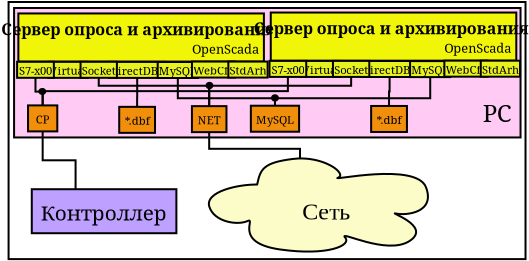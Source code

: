 <?xml version="1.0" encoding="UTF-8"?>
<dia:diagram xmlns:dia="http://www.lysator.liu.se/~alla/dia/">
  <dia:layer name="Тло" visible="true">
    <dia:group>
      <dia:object type="Standard - Box" version="0" id="O0">
        <dia:attribute name="obj_pos">
          <dia:point val="0.181,0.21"/>
        </dia:attribute>
        <dia:attribute name="obj_bb">
          <dia:rectangle val="0.131,0.16;26.079,13.116"/>
        </dia:attribute>
        <dia:attribute name="elem_corner">
          <dia:point val="0.181,0.21"/>
        </dia:attribute>
        <dia:attribute name="elem_width">
          <dia:real val="25.847"/>
        </dia:attribute>
        <dia:attribute name="elem_height">
          <dia:real val="12.856"/>
        </dia:attribute>
        <dia:attribute name="show_background">
          <dia:boolean val="true"/>
        </dia:attribute>
      </dia:object>
      <dia:object type="Flowchart - Box" version="0" id="O1">
        <dia:attribute name="obj_pos">
          <dia:point val="2.106,9.571"/>
        </dia:attribute>
        <dia:attribute name="obj_bb">
          <dia:rectangle val="2.056,9.521;7.856,11.821"/>
        </dia:attribute>
        <dia:attribute name="elem_corner">
          <dia:point val="2.106,9.571"/>
        </dia:attribute>
        <dia:attribute name="elem_width">
          <dia:real val="5.7"/>
        </dia:attribute>
        <dia:attribute name="elem_height">
          <dia:real val="2.2"/>
        </dia:attribute>
        <dia:attribute name="inner_color">
          <dia:color val="#bda0ff"/>
        </dia:attribute>
        <dia:attribute name="show_background">
          <dia:boolean val="true"/>
        </dia:attribute>
        <dia:attribute name="padding">
          <dia:real val="0.4"/>
        </dia:attribute>
        <dia:attribute name="text">
          <dia:composite type="text">
            <dia:attribute name="string">
              <dia:string>#Контроллер#</dia:string>
            </dia:attribute>
            <dia:attribute name="font">
              <dia:font family="serif" style="0" name="Times-Roman"/>
            </dia:attribute>
            <dia:attribute name="height">
              <dia:real val="1.3"/>
            </dia:attribute>
            <dia:attribute name="pos">
              <dia:point val="4.956,10.921"/>
            </dia:attribute>
            <dia:attribute name="color">
              <dia:color val="#000000"/>
            </dia:attribute>
            <dia:attribute name="alignment">
              <dia:enum val="1"/>
            </dia:attribute>
          </dia:composite>
        </dia:attribute>
      </dia:object>
      <dia:object type="Standard - Box" version="0" id="O2">
        <dia:attribute name="obj_pos">
          <dia:point val="0.456,0.51"/>
        </dia:attribute>
        <dia:attribute name="obj_bb">
          <dia:rectangle val="0.406,0.46;25.83,7.033"/>
        </dia:attribute>
        <dia:attribute name="elem_corner">
          <dia:point val="0.456,0.51"/>
        </dia:attribute>
        <dia:attribute name="elem_width">
          <dia:real val="25.323"/>
        </dia:attribute>
        <dia:attribute name="elem_height">
          <dia:real val="6.473"/>
        </dia:attribute>
        <dia:attribute name="inner_color">
          <dia:color val="#ffcbf5"/>
        </dia:attribute>
        <dia:attribute name="show_background">
          <dia:boolean val="true"/>
        </dia:attribute>
      </dia:object>
      <dia:object type="Standard - Text" version="0" id="O3">
        <dia:attribute name="obj_pos">
          <dia:point val="24.615,6.207"/>
        </dia:attribute>
        <dia:attribute name="obj_bb">
          <dia:rectangle val="23.906,5.124;25.29,7.025"/>
        </dia:attribute>
        <dia:attribute name="text">
          <dia:composite type="text">
            <dia:attribute name="string">
              <dia:string>#PC#</dia:string>
            </dia:attribute>
            <dia:attribute name="font">
              <dia:font family="serif" style="0" name="Times-Roman"/>
            </dia:attribute>
            <dia:attribute name="height">
              <dia:real val="1.5"/>
            </dia:attribute>
            <dia:attribute name="pos">
              <dia:point val="24.615,6.207"/>
            </dia:attribute>
            <dia:attribute name="color">
              <dia:color val="#000000"/>
            </dia:attribute>
            <dia:attribute name="alignment">
              <dia:enum val="1"/>
            </dia:attribute>
          </dia:composite>
        </dia:attribute>
      </dia:object>
      <dia:object type="Standard - ZigZagLine" version="0" id="O4">
        <dia:attribute name="obj_pos">
          <dia:point val="4.689,4.0"/>
        </dia:attribute>
        <dia:attribute name="obj_bb">
          <dia:rectangle val="4.639,3.95;10.261,5.467"/>
        </dia:attribute>
        <dia:attribute name="orth_points">
          <dia:point val="4.689,4.0"/>
          <dia:point val="4.689,4.397"/>
          <dia:point val="10.211,4.397"/>
          <dia:point val="10.211,5.417"/>
        </dia:attribute>
        <dia:attribute name="orth_orient">
          <dia:enum val="1"/>
          <dia:enum val="0"/>
          <dia:enum val="1"/>
        </dia:attribute>
        <dia:attribute name="autorouting">
          <dia:boolean val="false"/>
        </dia:attribute>
        <dia:connections>
          <dia:connection handle="1" to="O38" connection="2"/>
        </dia:connections>
      </dia:object>
      <dia:object type="Standard - ZigZagLine" version="0" id="O5">
        <dia:attribute name="obj_pos">
          <dia:point val="8.643,4.01"/>
        </dia:attribute>
        <dia:attribute name="obj_bb">
          <dia:rectangle val="8.593,3.96;13.551,5.446"/>
        </dia:attribute>
        <dia:attribute name="orth_points">
          <dia:point val="8.643,4.01"/>
          <dia:point val="8.643,5.022"/>
          <dia:point val="13.501,5.022"/>
          <dia:point val="13.501,5.396"/>
        </dia:attribute>
        <dia:attribute name="orth_orient">
          <dia:enum val="1"/>
          <dia:enum val="0"/>
          <dia:enum val="1"/>
        </dia:attribute>
        <dia:attribute name="autorouting">
          <dia:boolean val="false"/>
        </dia:attribute>
        <dia:connections>
          <dia:connection handle="1" to="O37" connection="2"/>
        </dia:connections>
      </dia:object>
      <dia:object type="Standard - ZigZagLine" version="0" id="O6">
        <dia:attribute name="obj_pos">
          <dia:point val="6.612,4.005"/>
        </dia:attribute>
        <dia:attribute name="obj_bb">
          <dia:rectangle val="6.558,3.955;6.662,5.502"/>
        </dia:attribute>
        <dia:attribute name="orth_points">
          <dia:point val="6.612,4.005"/>
          <dia:point val="6.612,4.983"/>
          <dia:point val="6.608,4.983"/>
          <dia:point val="6.608,5.452"/>
        </dia:attribute>
        <dia:attribute name="orth_orient">
          <dia:enum val="1"/>
          <dia:enum val="0"/>
          <dia:enum val="1"/>
        </dia:attribute>
        <dia:attribute name="autorouting">
          <dia:boolean val="false"/>
        </dia:attribute>
        <dia:connections>
          <dia:connection handle="1" to="O40" connection="2"/>
        </dia:connections>
      </dia:object>
      <dia:object type="Standard - ZigZagLine" version="0" id="O7">
        <dia:attribute name="obj_pos">
          <dia:point val="1.526,4.0"/>
        </dia:attribute>
        <dia:attribute name="obj_bb">
          <dia:rectangle val="1.476,3.95;1.935,5.43"/>
        </dia:attribute>
        <dia:attribute name="orth_points">
          <dia:point val="1.526,4.0"/>
          <dia:point val="1.526,4.69"/>
          <dia:point val="1.885,4.69"/>
          <dia:point val="1.885,5.38"/>
        </dia:attribute>
        <dia:attribute name="orth_orient">
          <dia:enum val="1"/>
          <dia:enum val="0"/>
          <dia:enum val="1"/>
        </dia:attribute>
        <dia:connections>
          <dia:connection handle="1" to="O39" connection="2"/>
        </dia:connections>
      </dia:object>
      <dia:object type="Standard - ZigZagLine" version="0" id="O8">
        <dia:attribute name="obj_pos">
          <dia:point val="1.885,6.68"/>
        </dia:attribute>
        <dia:attribute name="obj_bb">
          <dia:rectangle val="1.835,6.63;3.581,9.621"/>
        </dia:attribute>
        <dia:attribute name="orth_points">
          <dia:point val="1.885,6.68"/>
          <dia:point val="1.885,8.125"/>
          <dia:point val="3.531,8.125"/>
          <dia:point val="3.531,9.571"/>
        </dia:attribute>
        <dia:attribute name="orth_orient">
          <dia:enum val="1"/>
          <dia:enum val="0"/>
          <dia:enum val="1"/>
        </dia:attribute>
        <dia:connections>
          <dia:connection handle="0" to="O39" connection="13"/>
          <dia:connection handle="1" to="O1" connection="1"/>
        </dia:connections>
      </dia:object>
      <dia:object type="Standard - ZigZagLine" version="0" id="O9">
        <dia:attribute name="obj_pos">
          <dia:point val="10.211,6.717"/>
        </dia:attribute>
        <dia:attribute name="obj_bb">
          <dia:rectangle val="10.162,6.667;14.803,8.233"/>
        </dia:attribute>
        <dia:attribute name="orth_points">
          <dia:point val="10.211,6.717"/>
          <dia:point val="10.211,7.55"/>
          <dia:point val="14.753,7.55"/>
          <dia:point val="14.753,8.183"/>
        </dia:attribute>
        <dia:attribute name="orth_orient">
          <dia:enum val="1"/>
          <dia:enum val="0"/>
          <dia:enum val="1"/>
        </dia:attribute>
        <dia:connections>
          <dia:connection handle="0" to="O38" connection="13"/>
          <dia:connection handle="1" to="O42" connection="3"/>
        </dia:connections>
      </dia:object>
      <dia:object type="Standard - ZigZagLine" version="0" id="O10">
        <dia:attribute name="obj_pos">
          <dia:point val="19.232,3.96"/>
        </dia:attribute>
        <dia:attribute name="obj_bb">
          <dia:rectangle val="19.154,3.91;19.282,5.458"/>
        </dia:attribute>
        <dia:attribute name="orth_points">
          <dia:point val="19.232,3.96"/>
          <dia:point val="19.232,4.684"/>
          <dia:point val="19.204,4.684"/>
          <dia:point val="19.204,5.408"/>
        </dia:attribute>
        <dia:attribute name="orth_orient">
          <dia:enum val="1"/>
          <dia:enum val="0"/>
          <dia:enum val="1"/>
        </dia:attribute>
        <dia:connections>
          <dia:connection handle="1" to="O41" connection="2"/>
        </dia:connections>
      </dia:object>
      <dia:object type="Standard - ZigZagLine" version="0" id="O11">
        <dia:attribute name="obj_pos">
          <dia:point val="14.146,3.955"/>
        </dia:attribute>
        <dia:attribute name="obj_bb">
          <dia:rectangle val="1.835,3.905;14.196,5.43"/>
        </dia:attribute>
        <dia:attribute name="orth_points">
          <dia:point val="14.146,3.955"/>
          <dia:point val="14.146,4.667"/>
          <dia:point val="1.885,4.667"/>
          <dia:point val="1.885,5.38"/>
        </dia:attribute>
        <dia:attribute name="orth_orient">
          <dia:enum val="1"/>
          <dia:enum val="0"/>
          <dia:enum val="1"/>
        </dia:attribute>
        <dia:connections>
          <dia:connection handle="1" to="O39" connection="2"/>
        </dia:connections>
      </dia:object>
      <dia:object type="Standard - Ellipse" version="0" id="O12">
        <dia:attribute name="obj_pos">
          <dia:point val="1.719,4.558"/>
        </dia:attribute>
        <dia:attribute name="obj_bb">
          <dia:rectangle val="1.669,4.508;2.065,4.858"/>
        </dia:attribute>
        <dia:attribute name="elem_corner">
          <dia:point val="1.719,4.558"/>
        </dia:attribute>
        <dia:attribute name="elem_width">
          <dia:real val="0.296"/>
        </dia:attribute>
        <dia:attribute name="elem_height">
          <dia:real val="0.25"/>
        </dia:attribute>
        <dia:attribute name="inner_color">
          <dia:color val="#010101"/>
        </dia:attribute>
      </dia:object>
      <dia:object type="Standard - ZigZagLine" version="0" id="O13">
        <dia:attribute name="obj_pos">
          <dia:point val="21.263,3.965"/>
        </dia:attribute>
        <dia:attribute name="obj_bb">
          <dia:rectangle val="13.451,3.915;21.313,5.446"/>
        </dia:attribute>
        <dia:attribute name="orth_points">
          <dia:point val="21.263,3.965"/>
          <dia:point val="21.263,5.022"/>
          <dia:point val="13.501,5.022"/>
          <dia:point val="13.501,5.396"/>
        </dia:attribute>
        <dia:attribute name="orth_orient">
          <dia:enum val="1"/>
          <dia:enum val="0"/>
          <dia:enum val="1"/>
        </dia:attribute>
        <dia:attribute name="autorouting">
          <dia:boolean val="false"/>
        </dia:attribute>
        <dia:connections>
          <dia:connection handle="1" to="O37" connection="2"/>
        </dia:connections>
      </dia:object>
      <dia:object type="Standard - Ellipse" version="0" id="O14">
        <dia:attribute name="obj_pos">
          <dia:point val="13.352,4.872"/>
        </dia:attribute>
        <dia:attribute name="obj_bb">
          <dia:rectangle val="13.302,4.822;13.698,5.19"/>
        </dia:attribute>
        <dia:attribute name="elem_corner">
          <dia:point val="13.352,4.872"/>
        </dia:attribute>
        <dia:attribute name="elem_width">
          <dia:real val="0.296"/>
        </dia:attribute>
        <dia:attribute name="elem_height">
          <dia:real val="0.268"/>
        </dia:attribute>
        <dia:attribute name="inner_color">
          <dia:color val="#010101"/>
        </dia:attribute>
      </dia:object>
      <dia:object type="Standard - ZigZagLine" version="0" id="O15">
        <dia:attribute name="obj_pos">
          <dia:point val="17.309,3.955"/>
        </dia:attribute>
        <dia:attribute name="obj_bb">
          <dia:rectangle val="10.162,3.905;17.359,5.467"/>
        </dia:attribute>
        <dia:attribute name="orth_points">
          <dia:point val="17.309,3.955"/>
          <dia:point val="17.309,4.397"/>
          <dia:point val="10.211,4.397"/>
          <dia:point val="10.211,5.417"/>
        </dia:attribute>
        <dia:attribute name="orth_orient">
          <dia:enum val="1"/>
          <dia:enum val="0"/>
          <dia:enum val="1"/>
        </dia:attribute>
        <dia:attribute name="autorouting">
          <dia:boolean val="false"/>
        </dia:attribute>
        <dia:connections>
          <dia:connection handle="1" to="O38" connection="2"/>
        </dia:connections>
      </dia:object>
      <dia:object type="Standard - Ellipse" version="0" id="O16">
        <dia:attribute name="obj_pos">
          <dia:point val="10.077,4.251"/>
        </dia:attribute>
        <dia:attribute name="obj_bb">
          <dia:rectangle val="10.027,4.201;10.422,4.569"/>
        </dia:attribute>
        <dia:attribute name="elem_corner">
          <dia:point val="10.077,4.251"/>
        </dia:attribute>
        <dia:attribute name="elem_width">
          <dia:real val="0.296"/>
        </dia:attribute>
        <dia:attribute name="elem_height">
          <dia:real val="0.268"/>
        </dia:attribute>
        <dia:attribute name="inner_color">
          <dia:color val="#010101"/>
        </dia:attribute>
      </dia:object>
      <dia:group>
        <dia:object type="Standard - Box" version="0" id="O17">
          <dia:attribute name="obj_pos">
            <dia:point val="0.67,0.782"/>
          </dia:attribute>
          <dia:attribute name="obj_bb">
            <dia:rectangle val="0.62,0.732;12.997,3.239"/>
          </dia:attribute>
          <dia:attribute name="elem_corner">
            <dia:point val="0.67,0.782"/>
          </dia:attribute>
          <dia:attribute name="elem_width">
            <dia:real val="12.277"/>
          </dia:attribute>
          <dia:attribute name="elem_height">
            <dia:real val="2.407"/>
          </dia:attribute>
          <dia:attribute name="inner_color">
            <dia:color val="#f1f507"/>
          </dia:attribute>
          <dia:attribute name="show_background">
            <dia:boolean val="true"/>
          </dia:attribute>
        </dia:object>
        <dia:object type="Standard - Text" version="0" id="O18">
          <dia:attribute name="obj_pos">
            <dia:point val="11.021,2.794"/>
          </dia:attribute>
          <dia:attribute name="obj_bb">
            <dia:rectangle val="9.671,2.194;12.371,3.194"/>
          </dia:attribute>
          <dia:attribute name="text">
            <dia:composite type="text">
              <dia:attribute name="string">
                <dia:string>#OpenScada#</dia:string>
              </dia:attribute>
              <dia:attribute name="font">
                <dia:font family="serif" style="0" name="Times-Roman"/>
              </dia:attribute>
              <dia:attribute name="height">
                <dia:real val="0.8"/>
              </dia:attribute>
              <dia:attribute name="pos">
                <dia:point val="11.021,2.794"/>
              </dia:attribute>
              <dia:attribute name="color">
                <dia:color val="#000000"/>
              </dia:attribute>
              <dia:attribute name="alignment">
                <dia:enum val="1"/>
              </dia:attribute>
            </dia:composite>
          </dia:attribute>
        </dia:object>
        <dia:object type="Flowchart - Box" version="0" id="O19">
          <dia:attribute name="obj_pos">
            <dia:point val="2.386,3.202"/>
          </dia:attribute>
          <dia:attribute name="obj_bb">
            <dia:rectangle val="2.336,3.152;3.968,4.052"/>
          </dia:attribute>
          <dia:attribute name="elem_corner">
            <dia:point val="2.386,3.202"/>
          </dia:attribute>
          <dia:attribute name="elem_width">
            <dia:real val="1.532"/>
          </dia:attribute>
          <dia:attribute name="elem_height">
            <dia:real val="0.8"/>
          </dia:attribute>
          <dia:attribute name="inner_color">
            <dia:color val="#e7f11f"/>
          </dia:attribute>
          <dia:attribute name="show_background">
            <dia:boolean val="true"/>
          </dia:attribute>
          <dia:attribute name="padding">
            <dia:real val="0"/>
          </dia:attribute>
          <dia:attribute name="text">
            <dia:composite type="text">
              <dia:attribute name="string">
                <dia:string>#Virtual#</dia:string>
              </dia:attribute>
              <dia:attribute name="font">
                <dia:font family="serif" style="0" name="Times-Roman"/>
              </dia:attribute>
              <dia:attribute name="height">
                <dia:real val="0.7"/>
              </dia:attribute>
              <dia:attribute name="pos">
                <dia:point val="3.152,3.752"/>
              </dia:attribute>
              <dia:attribute name="color">
                <dia:color val="#000000"/>
              </dia:attribute>
              <dia:attribute name="alignment">
                <dia:enum val="1"/>
              </dia:attribute>
            </dia:composite>
          </dia:attribute>
        </dia:object>
        <dia:object type="Flowchart - Box" version="0" id="O20">
          <dia:attribute name="obj_pos">
            <dia:point val="5.462,3.205"/>
          </dia:attribute>
          <dia:attribute name="obj_bb">
            <dia:rectangle val="5.412,3.155;7.812,4.055"/>
          </dia:attribute>
          <dia:attribute name="elem_corner">
            <dia:point val="5.462,3.205"/>
          </dia:attribute>
          <dia:attribute name="elem_width">
            <dia:real val="2.3"/>
          </dia:attribute>
          <dia:attribute name="elem_height">
            <dia:real val="0.8"/>
          </dia:attribute>
          <dia:attribute name="inner_color">
            <dia:color val="#e7f11f"/>
          </dia:attribute>
          <dia:attribute name="show_background">
            <dia:boolean val="true"/>
          </dia:attribute>
          <dia:attribute name="padding">
            <dia:real val="0"/>
          </dia:attribute>
          <dia:attribute name="text">
            <dia:composite type="text">
              <dia:attribute name="string">
                <dia:string>#DirectDBF#</dia:string>
              </dia:attribute>
              <dia:attribute name="font">
                <dia:font family="serif" style="0" name="Times-Roman"/>
              </dia:attribute>
              <dia:attribute name="height">
                <dia:real val="0.7"/>
              </dia:attribute>
              <dia:attribute name="pos">
                <dia:point val="6.612,3.755"/>
              </dia:attribute>
              <dia:attribute name="color">
                <dia:color val="#000000"/>
              </dia:attribute>
              <dia:attribute name="alignment">
                <dia:enum val="1"/>
              </dia:attribute>
            </dia:composite>
          </dia:attribute>
        </dia:object>
        <dia:object type="Flowchart - Box" version="0" id="O21">
          <dia:attribute name="obj_pos">
            <dia:point val="7.768,3.21"/>
          </dia:attribute>
          <dia:attribute name="obj_bb">
            <dia:rectangle val="7.718,3.16;9.568,4.06"/>
          </dia:attribute>
          <dia:attribute name="elem_corner">
            <dia:point val="7.768,3.21"/>
          </dia:attribute>
          <dia:attribute name="elem_width">
            <dia:real val="1.75"/>
          </dia:attribute>
          <dia:attribute name="elem_height">
            <dia:real val="0.8"/>
          </dia:attribute>
          <dia:attribute name="inner_color">
            <dia:color val="#e7f11f"/>
          </dia:attribute>
          <dia:attribute name="show_background">
            <dia:boolean val="true"/>
          </dia:attribute>
          <dia:attribute name="padding">
            <dia:real val="0"/>
          </dia:attribute>
          <dia:attribute name="text">
            <dia:composite type="text">
              <dia:attribute name="string">
                <dia:string>#MySQL#</dia:string>
              </dia:attribute>
              <dia:attribute name="font">
                <dia:font family="serif" style="0" name="Times-Roman"/>
              </dia:attribute>
              <dia:attribute name="height">
                <dia:real val="0.7"/>
              </dia:attribute>
              <dia:attribute name="pos">
                <dia:point val="8.643,3.76"/>
              </dia:attribute>
              <dia:attribute name="color">
                <dia:color val="#000000"/>
              </dia:attribute>
              <dia:attribute name="alignment">
                <dia:enum val="1"/>
              </dia:attribute>
            </dia:composite>
          </dia:attribute>
        </dia:object>
        <dia:object type="Flowchart - Box" version="0" id="O22">
          <dia:attribute name="obj_pos">
            <dia:point val="0.672,3.2"/>
          </dia:attribute>
          <dia:attribute name="obj_bb">
            <dia:rectangle val="0.622,3.15;2.43,4.05"/>
          </dia:attribute>
          <dia:attribute name="elem_corner">
            <dia:point val="0.672,3.2"/>
          </dia:attribute>
          <dia:attribute name="elem_width">
            <dia:real val="1.708"/>
          </dia:attribute>
          <dia:attribute name="elem_height">
            <dia:real val="0.8"/>
          </dia:attribute>
          <dia:attribute name="inner_color">
            <dia:color val="#e7f11f"/>
          </dia:attribute>
          <dia:attribute name="show_background">
            <dia:boolean val="true"/>
          </dia:attribute>
          <dia:attribute name="padding">
            <dia:real val="0"/>
          </dia:attribute>
          <dia:attribute name="text">
            <dia:composite type="text">
              <dia:attribute name="string">
                <dia:string>#S7-x00#</dia:string>
              </dia:attribute>
              <dia:attribute name="font">
                <dia:font family="serif" style="0" name="Times-Roman"/>
              </dia:attribute>
              <dia:attribute name="height">
                <dia:real val="0.7"/>
              </dia:attribute>
              <dia:attribute name="pos">
                <dia:point val="1.526,3.75"/>
              </dia:attribute>
              <dia:attribute name="color">
                <dia:color val="#000000"/>
              </dia:attribute>
              <dia:attribute name="alignment">
                <dia:enum val="1"/>
              </dia:attribute>
            </dia:composite>
          </dia:attribute>
        </dia:object>
        <dia:object type="Flowchart - Box" version="0" id="O23">
          <dia:attribute name="obj_pos">
            <dia:point val="3.905,3.2"/>
          </dia:attribute>
          <dia:attribute name="obj_bb">
            <dia:rectangle val="3.855,3.15;5.523,4.05"/>
          </dia:attribute>
          <dia:attribute name="elem_corner">
            <dia:point val="3.905,3.2"/>
          </dia:attribute>
          <dia:attribute name="elem_width">
            <dia:real val="1.567"/>
          </dia:attribute>
          <dia:attribute name="elem_height">
            <dia:real val="0.8"/>
          </dia:attribute>
          <dia:attribute name="inner_color">
            <dia:color val="#e7f11f"/>
          </dia:attribute>
          <dia:attribute name="show_background">
            <dia:boolean val="true"/>
          </dia:attribute>
          <dia:attribute name="padding">
            <dia:real val="0"/>
          </dia:attribute>
          <dia:attribute name="text">
            <dia:composite type="text">
              <dia:attribute name="string">
                <dia:string>#Socket#</dia:string>
              </dia:attribute>
              <dia:attribute name="font">
                <dia:font family="serif" style="0" name="Times-Roman"/>
              </dia:attribute>
              <dia:attribute name="height">
                <dia:real val="0.7"/>
              </dia:attribute>
              <dia:attribute name="pos">
                <dia:point val="4.689,3.75"/>
              </dia:attribute>
              <dia:attribute name="color">
                <dia:color val="#000000"/>
              </dia:attribute>
              <dia:attribute name="alignment">
                <dia:enum val="1"/>
              </dia:attribute>
            </dia:composite>
          </dia:attribute>
        </dia:object>
        <dia:object type="Flowchart - Box" version="0" id="O24">
          <dia:attribute name="obj_pos">
            <dia:point val="9.52,3.188"/>
          </dia:attribute>
          <dia:attribute name="obj_bb">
            <dia:rectangle val="9.47,3.138;11.384,4.038"/>
          </dia:attribute>
          <dia:attribute name="elem_corner">
            <dia:point val="9.52,3.188"/>
          </dia:attribute>
          <dia:attribute name="elem_width">
            <dia:real val="1.814"/>
          </dia:attribute>
          <dia:attribute name="elem_height">
            <dia:real val="0.8"/>
          </dia:attribute>
          <dia:attribute name="inner_color">
            <dia:color val="#e7f11f"/>
          </dia:attribute>
          <dia:attribute name="show_background">
            <dia:boolean val="true"/>
          </dia:attribute>
          <dia:attribute name="padding">
            <dia:real val="0"/>
          </dia:attribute>
          <dia:attribute name="text">
            <dia:composite type="text">
              <dia:attribute name="string">
                <dia:string>#WebCfg#</dia:string>
              </dia:attribute>
              <dia:attribute name="font">
                <dia:font family="serif" style="0" name="Times-Roman"/>
              </dia:attribute>
              <dia:attribute name="height">
                <dia:real val="0.7"/>
              </dia:attribute>
              <dia:attribute name="pos">
                <dia:point val="10.427,3.738"/>
              </dia:attribute>
              <dia:attribute name="color">
                <dia:color val="#000000"/>
              </dia:attribute>
              <dia:attribute name="alignment">
                <dia:enum val="1"/>
              </dia:attribute>
            </dia:composite>
          </dia:attribute>
        </dia:object>
        <dia:object type="Flowchart - Box" version="0" id="O25">
          <dia:attribute name="obj_pos">
            <dia:point val="11.341,3.189"/>
          </dia:attribute>
          <dia:attribute name="obj_bb">
            <dia:rectangle val="11.291,3.139;13.011,4.039"/>
          </dia:attribute>
          <dia:attribute name="elem_corner">
            <dia:point val="11.341,3.189"/>
          </dia:attribute>
          <dia:attribute name="elem_width">
            <dia:real val="1.62"/>
          </dia:attribute>
          <dia:attribute name="elem_height">
            <dia:real val="0.8"/>
          </dia:attribute>
          <dia:attribute name="inner_color">
            <dia:color val="#e7f11f"/>
          </dia:attribute>
          <dia:attribute name="show_background">
            <dia:boolean val="true"/>
          </dia:attribute>
          <dia:attribute name="padding">
            <dia:real val="0"/>
          </dia:attribute>
          <dia:attribute name="text">
            <dia:composite type="text">
              <dia:attribute name="string">
                <dia:string>#StdArh#</dia:string>
              </dia:attribute>
              <dia:attribute name="font">
                <dia:font family="serif" style="0" name="Times-Roman"/>
              </dia:attribute>
              <dia:attribute name="height">
                <dia:real val="0.7"/>
              </dia:attribute>
              <dia:attribute name="pos">
                <dia:point val="12.152,3.739"/>
              </dia:attribute>
              <dia:attribute name="color">
                <dia:color val="#000000"/>
              </dia:attribute>
              <dia:attribute name="alignment">
                <dia:enum val="1"/>
              </dia:attribute>
            </dia:composite>
          </dia:attribute>
        </dia:object>
        <dia:object type="Standard - Text" version="0" id="O26">
          <dia:attribute name="obj_pos">
            <dia:point val="6.692,1.873"/>
          </dia:attribute>
          <dia:attribute name="obj_bb">
            <dia:rectangle val="1.067,1.123;12.317,2.373"/>
          </dia:attribute>
          <dia:attribute name="text">
            <dia:composite type="text">
              <dia:attribute name="string">
                <dia:string>#Сервер опроса и архивирования#</dia:string>
              </dia:attribute>
              <dia:attribute name="font">
                <dia:font family="serif" style="80" name="Times-Roman"/>
              </dia:attribute>
              <dia:attribute name="height">
                <dia:real val="1"/>
              </dia:attribute>
              <dia:attribute name="pos">
                <dia:point val="6.692,1.873"/>
              </dia:attribute>
              <dia:attribute name="color">
                <dia:color val="#000000"/>
              </dia:attribute>
              <dia:attribute name="alignment">
                <dia:enum val="1"/>
              </dia:attribute>
            </dia:composite>
          </dia:attribute>
        </dia:object>
      </dia:group>
      <dia:group>
        <dia:object type="Standard - Box" version="0" id="O27">
          <dia:attribute name="obj_pos">
            <dia:point val="13.29,0.737"/>
          </dia:attribute>
          <dia:attribute name="obj_bb">
            <dia:rectangle val="13.24,0.687;25.617,3.194"/>
          </dia:attribute>
          <dia:attribute name="elem_corner">
            <dia:point val="13.29,0.737"/>
          </dia:attribute>
          <dia:attribute name="elem_width">
            <dia:real val="12.277"/>
          </dia:attribute>
          <dia:attribute name="elem_height">
            <dia:real val="2.407"/>
          </dia:attribute>
          <dia:attribute name="inner_color">
            <dia:color val="#f1f507"/>
          </dia:attribute>
          <dia:attribute name="show_background">
            <dia:boolean val="true"/>
          </dia:attribute>
        </dia:object>
        <dia:object type="Standard - Text" version="0" id="O28">
          <dia:attribute name="obj_pos">
            <dia:point val="23.641,2.749"/>
          </dia:attribute>
          <dia:attribute name="obj_bb">
            <dia:rectangle val="22.291,2.149;24.991,3.149"/>
          </dia:attribute>
          <dia:attribute name="text">
            <dia:composite type="text">
              <dia:attribute name="string">
                <dia:string>#OpenScada#</dia:string>
              </dia:attribute>
              <dia:attribute name="font">
                <dia:font family="serif" style="0" name="Times-Roman"/>
              </dia:attribute>
              <dia:attribute name="height">
                <dia:real val="0.8"/>
              </dia:attribute>
              <dia:attribute name="pos">
                <dia:point val="23.641,2.749"/>
              </dia:attribute>
              <dia:attribute name="color">
                <dia:color val="#000000"/>
              </dia:attribute>
              <dia:attribute name="alignment">
                <dia:enum val="1"/>
              </dia:attribute>
            </dia:composite>
          </dia:attribute>
        </dia:object>
        <dia:object type="Flowchart - Box" version="0" id="O29">
          <dia:attribute name="obj_pos">
            <dia:point val="15.006,3.157"/>
          </dia:attribute>
          <dia:attribute name="obj_bb">
            <dia:rectangle val="14.956,3.107;16.588,4.007"/>
          </dia:attribute>
          <dia:attribute name="elem_corner">
            <dia:point val="15.006,3.157"/>
          </dia:attribute>
          <dia:attribute name="elem_width">
            <dia:real val="1.532"/>
          </dia:attribute>
          <dia:attribute name="elem_height">
            <dia:real val="0.8"/>
          </dia:attribute>
          <dia:attribute name="inner_color">
            <dia:color val="#e7f11f"/>
          </dia:attribute>
          <dia:attribute name="show_background">
            <dia:boolean val="true"/>
          </dia:attribute>
          <dia:attribute name="padding">
            <dia:real val="0"/>
          </dia:attribute>
          <dia:attribute name="text">
            <dia:composite type="text">
              <dia:attribute name="string">
                <dia:string>#Virtual#</dia:string>
              </dia:attribute>
              <dia:attribute name="font">
                <dia:font family="serif" style="0" name="Times-Roman"/>
              </dia:attribute>
              <dia:attribute name="height">
                <dia:real val="0.7"/>
              </dia:attribute>
              <dia:attribute name="pos">
                <dia:point val="15.772,3.707"/>
              </dia:attribute>
              <dia:attribute name="color">
                <dia:color val="#000000"/>
              </dia:attribute>
              <dia:attribute name="alignment">
                <dia:enum val="1"/>
              </dia:attribute>
            </dia:composite>
          </dia:attribute>
        </dia:object>
        <dia:object type="Flowchart - Box" version="0" id="O30">
          <dia:attribute name="obj_pos">
            <dia:point val="18.082,3.16"/>
          </dia:attribute>
          <dia:attribute name="obj_bb">
            <dia:rectangle val="18.032,3.11;20.432,4.01"/>
          </dia:attribute>
          <dia:attribute name="elem_corner">
            <dia:point val="18.082,3.16"/>
          </dia:attribute>
          <dia:attribute name="elem_width">
            <dia:real val="2.3"/>
          </dia:attribute>
          <dia:attribute name="elem_height">
            <dia:real val="0.8"/>
          </dia:attribute>
          <dia:attribute name="inner_color">
            <dia:color val="#e7f11f"/>
          </dia:attribute>
          <dia:attribute name="show_background">
            <dia:boolean val="true"/>
          </dia:attribute>
          <dia:attribute name="padding">
            <dia:real val="0"/>
          </dia:attribute>
          <dia:attribute name="text">
            <dia:composite type="text">
              <dia:attribute name="string">
                <dia:string>#DirectDBF#</dia:string>
              </dia:attribute>
              <dia:attribute name="font">
                <dia:font family="serif" style="0" name="Times-Roman"/>
              </dia:attribute>
              <dia:attribute name="height">
                <dia:real val="0.7"/>
              </dia:attribute>
              <dia:attribute name="pos">
                <dia:point val="19.232,3.71"/>
              </dia:attribute>
              <dia:attribute name="color">
                <dia:color val="#000000"/>
              </dia:attribute>
              <dia:attribute name="alignment">
                <dia:enum val="1"/>
              </dia:attribute>
            </dia:composite>
          </dia:attribute>
        </dia:object>
        <dia:object type="Flowchart - Box" version="0" id="O31">
          <dia:attribute name="obj_pos">
            <dia:point val="20.388,3.165"/>
          </dia:attribute>
          <dia:attribute name="obj_bb">
            <dia:rectangle val="20.338,3.115;22.188,4.015"/>
          </dia:attribute>
          <dia:attribute name="elem_corner">
            <dia:point val="20.388,3.165"/>
          </dia:attribute>
          <dia:attribute name="elem_width">
            <dia:real val="1.75"/>
          </dia:attribute>
          <dia:attribute name="elem_height">
            <dia:real val="0.8"/>
          </dia:attribute>
          <dia:attribute name="inner_color">
            <dia:color val="#e7f11f"/>
          </dia:attribute>
          <dia:attribute name="show_background">
            <dia:boolean val="true"/>
          </dia:attribute>
          <dia:attribute name="padding">
            <dia:real val="0"/>
          </dia:attribute>
          <dia:attribute name="text">
            <dia:composite type="text">
              <dia:attribute name="string">
                <dia:string>#MySQL#</dia:string>
              </dia:attribute>
              <dia:attribute name="font">
                <dia:font family="serif" style="0" name="Times-Roman"/>
              </dia:attribute>
              <dia:attribute name="height">
                <dia:real val="0.7"/>
              </dia:attribute>
              <dia:attribute name="pos">
                <dia:point val="21.263,3.715"/>
              </dia:attribute>
              <dia:attribute name="color">
                <dia:color val="#000000"/>
              </dia:attribute>
              <dia:attribute name="alignment">
                <dia:enum val="1"/>
              </dia:attribute>
            </dia:composite>
          </dia:attribute>
        </dia:object>
        <dia:object type="Flowchart - Box" version="0" id="O32">
          <dia:attribute name="obj_pos">
            <dia:point val="13.292,3.155"/>
          </dia:attribute>
          <dia:attribute name="obj_bb">
            <dia:rectangle val="13.242,3.105;15.05,4.005"/>
          </dia:attribute>
          <dia:attribute name="elem_corner">
            <dia:point val="13.292,3.155"/>
          </dia:attribute>
          <dia:attribute name="elem_width">
            <dia:real val="1.708"/>
          </dia:attribute>
          <dia:attribute name="elem_height">
            <dia:real val="0.8"/>
          </dia:attribute>
          <dia:attribute name="inner_color">
            <dia:color val="#e7f11f"/>
          </dia:attribute>
          <dia:attribute name="show_background">
            <dia:boolean val="true"/>
          </dia:attribute>
          <dia:attribute name="padding">
            <dia:real val="0"/>
          </dia:attribute>
          <dia:attribute name="text">
            <dia:composite type="text">
              <dia:attribute name="string">
                <dia:string>#S7-x00#</dia:string>
              </dia:attribute>
              <dia:attribute name="font">
                <dia:font family="serif" style="0" name="Times-Roman"/>
              </dia:attribute>
              <dia:attribute name="height">
                <dia:real val="0.7"/>
              </dia:attribute>
              <dia:attribute name="pos">
                <dia:point val="14.146,3.705"/>
              </dia:attribute>
              <dia:attribute name="color">
                <dia:color val="#000000"/>
              </dia:attribute>
              <dia:attribute name="alignment">
                <dia:enum val="1"/>
              </dia:attribute>
            </dia:composite>
          </dia:attribute>
        </dia:object>
        <dia:object type="Flowchart - Box" version="0" id="O33">
          <dia:attribute name="obj_pos">
            <dia:point val="16.525,3.155"/>
          </dia:attribute>
          <dia:attribute name="obj_bb">
            <dia:rectangle val="16.475,3.105;18.142,4.005"/>
          </dia:attribute>
          <dia:attribute name="elem_corner">
            <dia:point val="16.525,3.155"/>
          </dia:attribute>
          <dia:attribute name="elem_width">
            <dia:real val="1.567"/>
          </dia:attribute>
          <dia:attribute name="elem_height">
            <dia:real val="0.8"/>
          </dia:attribute>
          <dia:attribute name="inner_color">
            <dia:color val="#e7f11f"/>
          </dia:attribute>
          <dia:attribute name="show_background">
            <dia:boolean val="true"/>
          </dia:attribute>
          <dia:attribute name="padding">
            <dia:real val="0"/>
          </dia:attribute>
          <dia:attribute name="text">
            <dia:composite type="text">
              <dia:attribute name="string">
                <dia:string>#Socket#</dia:string>
              </dia:attribute>
              <dia:attribute name="font">
                <dia:font family="serif" style="0" name="Times-Roman"/>
              </dia:attribute>
              <dia:attribute name="height">
                <dia:real val="0.7"/>
              </dia:attribute>
              <dia:attribute name="pos">
                <dia:point val="17.309,3.705"/>
              </dia:attribute>
              <dia:attribute name="color">
                <dia:color val="#000000"/>
              </dia:attribute>
              <dia:attribute name="alignment">
                <dia:enum val="1"/>
              </dia:attribute>
            </dia:composite>
          </dia:attribute>
        </dia:object>
        <dia:object type="Flowchart - Box" version="0" id="O34">
          <dia:attribute name="obj_pos">
            <dia:point val="22.14,3.143"/>
          </dia:attribute>
          <dia:attribute name="obj_bb">
            <dia:rectangle val="22.09,3.093;24.004,3.993"/>
          </dia:attribute>
          <dia:attribute name="elem_corner">
            <dia:point val="22.14,3.143"/>
          </dia:attribute>
          <dia:attribute name="elem_width">
            <dia:real val="1.814"/>
          </dia:attribute>
          <dia:attribute name="elem_height">
            <dia:real val="0.8"/>
          </dia:attribute>
          <dia:attribute name="inner_color">
            <dia:color val="#e7f11f"/>
          </dia:attribute>
          <dia:attribute name="show_background">
            <dia:boolean val="true"/>
          </dia:attribute>
          <dia:attribute name="padding">
            <dia:real val="0"/>
          </dia:attribute>
          <dia:attribute name="text">
            <dia:composite type="text">
              <dia:attribute name="string">
                <dia:string>#WebCfg#</dia:string>
              </dia:attribute>
              <dia:attribute name="font">
                <dia:font family="serif" style="0" name="Times-Roman"/>
              </dia:attribute>
              <dia:attribute name="height">
                <dia:real val="0.7"/>
              </dia:attribute>
              <dia:attribute name="pos">
                <dia:point val="23.047,3.693"/>
              </dia:attribute>
              <dia:attribute name="color">
                <dia:color val="#000000"/>
              </dia:attribute>
              <dia:attribute name="alignment">
                <dia:enum val="1"/>
              </dia:attribute>
            </dia:composite>
          </dia:attribute>
        </dia:object>
        <dia:object type="Flowchart - Box" version="0" id="O35">
          <dia:attribute name="obj_pos">
            <dia:point val="23.962,3.144"/>
          </dia:attribute>
          <dia:attribute name="obj_bb">
            <dia:rectangle val="23.912,3.094;25.631,3.994"/>
          </dia:attribute>
          <dia:attribute name="elem_corner">
            <dia:point val="23.962,3.144"/>
          </dia:attribute>
          <dia:attribute name="elem_width">
            <dia:real val="1.62"/>
          </dia:attribute>
          <dia:attribute name="elem_height">
            <dia:real val="0.8"/>
          </dia:attribute>
          <dia:attribute name="inner_color">
            <dia:color val="#e7f11f"/>
          </dia:attribute>
          <dia:attribute name="show_background">
            <dia:boolean val="true"/>
          </dia:attribute>
          <dia:attribute name="padding">
            <dia:real val="0"/>
          </dia:attribute>
          <dia:attribute name="text">
            <dia:composite type="text">
              <dia:attribute name="string">
                <dia:string>#StdArh#</dia:string>
              </dia:attribute>
              <dia:attribute name="font">
                <dia:font family="serif" style="0" name="Times-Roman"/>
              </dia:attribute>
              <dia:attribute name="height">
                <dia:real val="0.7"/>
              </dia:attribute>
              <dia:attribute name="pos">
                <dia:point val="24.771,3.694"/>
              </dia:attribute>
              <dia:attribute name="color">
                <dia:color val="#000000"/>
              </dia:attribute>
              <dia:attribute name="alignment">
                <dia:enum val="1"/>
              </dia:attribute>
            </dia:composite>
          </dia:attribute>
        </dia:object>
        <dia:object type="Standard - Text" version="0" id="O36">
          <dia:attribute name="obj_pos">
            <dia:point val="19.312,1.828"/>
          </dia:attribute>
          <dia:attribute name="obj_bb">
            <dia:rectangle val="13.687,1.078;24.937,2.328"/>
          </dia:attribute>
          <dia:attribute name="text">
            <dia:composite type="text">
              <dia:attribute name="string">
                <dia:string>#Сервер опроса и архивирования#</dia:string>
              </dia:attribute>
              <dia:attribute name="font">
                <dia:font family="serif" style="80" name="Times-Roman"/>
              </dia:attribute>
              <dia:attribute name="height">
                <dia:real val="1"/>
              </dia:attribute>
              <dia:attribute name="pos">
                <dia:point val="19.312,1.828"/>
              </dia:attribute>
              <dia:attribute name="color">
                <dia:color val="#000000"/>
              </dia:attribute>
              <dia:attribute name="alignment">
                <dia:enum val="1"/>
              </dia:attribute>
            </dia:composite>
          </dia:attribute>
        </dia:object>
      </dia:group>
      <dia:object type="Flowchart - Box" version="0" id="O37">
        <dia:attribute name="obj_pos">
          <dia:point val="12.356,5.396"/>
        </dia:attribute>
        <dia:attribute name="obj_bb">
          <dia:rectangle val="12.306,5.346;14.697,6.746"/>
        </dia:attribute>
        <dia:attribute name="elem_corner">
          <dia:point val="12.356,5.396"/>
        </dia:attribute>
        <dia:attribute name="elem_width">
          <dia:real val="2.29"/>
        </dia:attribute>
        <dia:attribute name="elem_height">
          <dia:real val="1.3"/>
        </dia:attribute>
        <dia:attribute name="inner_color">
          <dia:color val="#f18f0d"/>
        </dia:attribute>
        <dia:attribute name="show_background">
          <dia:boolean val="true"/>
        </dia:attribute>
        <dia:attribute name="padding">
          <dia:real val="0.2"/>
        </dia:attribute>
        <dia:attribute name="text">
          <dia:composite type="text">
            <dia:attribute name="string">
              <dia:string>#MySQL#</dia:string>
            </dia:attribute>
            <dia:attribute name="font">
              <dia:font family="serif" style="0" name="Times-Roman"/>
            </dia:attribute>
            <dia:attribute name="height">
              <dia:real val="0.7"/>
            </dia:attribute>
            <dia:attribute name="pos">
              <dia:point val="13.501,6.196"/>
            </dia:attribute>
            <dia:attribute name="color">
              <dia:color val="#000000"/>
            </dia:attribute>
            <dia:attribute name="alignment">
              <dia:enum val="1"/>
            </dia:attribute>
          </dia:composite>
        </dia:attribute>
      </dia:object>
      <dia:object type="Flowchart - Box" version="0" id="O38">
        <dia:attribute name="obj_pos">
          <dia:point val="9.348,5.417"/>
        </dia:attribute>
        <dia:attribute name="obj_bb">
          <dia:rectangle val="9.298,5.367;11.125,6.767"/>
        </dia:attribute>
        <dia:attribute name="elem_corner">
          <dia:point val="9.348,5.417"/>
        </dia:attribute>
        <dia:attribute name="elem_width">
          <dia:real val="1.727"/>
        </dia:attribute>
        <dia:attribute name="elem_height">
          <dia:real val="1.3"/>
        </dia:attribute>
        <dia:attribute name="inner_color">
          <dia:color val="#f18f0d"/>
        </dia:attribute>
        <dia:attribute name="show_background">
          <dia:boolean val="true"/>
        </dia:attribute>
        <dia:attribute name="padding">
          <dia:real val="0.2"/>
        </dia:attribute>
        <dia:attribute name="text">
          <dia:composite type="text">
            <dia:attribute name="string">
              <dia:string>#NET#</dia:string>
            </dia:attribute>
            <dia:attribute name="font">
              <dia:font family="serif" style="0" name="Times-Roman"/>
            </dia:attribute>
            <dia:attribute name="height">
              <dia:real val="0.7"/>
            </dia:attribute>
            <dia:attribute name="pos">
              <dia:point val="10.211,6.217"/>
            </dia:attribute>
            <dia:attribute name="color">
              <dia:color val="#000000"/>
            </dia:attribute>
            <dia:attribute name="alignment">
              <dia:enum val="1"/>
            </dia:attribute>
          </dia:composite>
        </dia:attribute>
      </dia:object>
      <dia:object type="Flowchart - Box" version="0" id="O39">
        <dia:attribute name="obj_pos">
          <dia:point val="1.154,5.38"/>
        </dia:attribute>
        <dia:attribute name="obj_bb">
          <dia:rectangle val="1.104,5.33;2.667,6.73"/>
        </dia:attribute>
        <dia:attribute name="elem_corner">
          <dia:point val="1.154,5.38"/>
        </dia:attribute>
        <dia:attribute name="elem_width">
          <dia:real val="1.463"/>
        </dia:attribute>
        <dia:attribute name="elem_height">
          <dia:real val="1.3"/>
        </dia:attribute>
        <dia:attribute name="inner_color">
          <dia:color val="#f18f0d"/>
        </dia:attribute>
        <dia:attribute name="show_background">
          <dia:boolean val="true"/>
        </dia:attribute>
        <dia:attribute name="padding">
          <dia:real val="0.2"/>
        </dia:attribute>
        <dia:attribute name="text">
          <dia:composite type="text">
            <dia:attribute name="string">
              <dia:string>#CP#</dia:string>
            </dia:attribute>
            <dia:attribute name="font">
              <dia:font family="serif" style="0" name="Times-Roman"/>
            </dia:attribute>
            <dia:attribute name="height">
              <dia:real val="0.7"/>
            </dia:attribute>
            <dia:attribute name="pos">
              <dia:point val="1.885,6.18"/>
            </dia:attribute>
            <dia:attribute name="color">
              <dia:color val="#000000"/>
            </dia:attribute>
            <dia:attribute name="alignment">
              <dia:enum val="1"/>
            </dia:attribute>
          </dia:composite>
        </dia:attribute>
      </dia:object>
      <dia:object type="Flowchart - Box" version="0" id="O40">
        <dia:attribute name="obj_pos">
          <dia:point val="5.718,5.452"/>
        </dia:attribute>
        <dia:attribute name="obj_bb">
          <dia:rectangle val="5.668,5.402;7.548,6.802"/>
        </dia:attribute>
        <dia:attribute name="elem_corner">
          <dia:point val="5.718,5.452"/>
        </dia:attribute>
        <dia:attribute name="elem_width">
          <dia:real val="1.78"/>
        </dia:attribute>
        <dia:attribute name="elem_height">
          <dia:real val="1.3"/>
        </dia:attribute>
        <dia:attribute name="inner_color">
          <dia:color val="#f18f0d"/>
        </dia:attribute>
        <dia:attribute name="show_background">
          <dia:boolean val="true"/>
        </dia:attribute>
        <dia:attribute name="padding">
          <dia:real val="0.2"/>
        </dia:attribute>
        <dia:attribute name="text">
          <dia:composite type="text">
            <dia:attribute name="string">
              <dia:string>#*.dbf#</dia:string>
            </dia:attribute>
            <dia:attribute name="font">
              <dia:font family="serif" style="0" name="Times-Roman"/>
            </dia:attribute>
            <dia:attribute name="height">
              <dia:real val="0.7"/>
            </dia:attribute>
            <dia:attribute name="pos">
              <dia:point val="6.608,6.252"/>
            </dia:attribute>
            <dia:attribute name="color">
              <dia:color val="#000000"/>
            </dia:attribute>
            <dia:attribute name="alignment">
              <dia:enum val="1"/>
            </dia:attribute>
          </dia:composite>
        </dia:attribute>
      </dia:object>
      <dia:object type="Flowchart - Box" version="0" id="O41">
        <dia:attribute name="obj_pos">
          <dia:point val="18.314,5.408"/>
        </dia:attribute>
        <dia:attribute name="obj_bb">
          <dia:rectangle val="18.264,5.358;20.144,6.758"/>
        </dia:attribute>
        <dia:attribute name="elem_corner">
          <dia:point val="18.314,5.408"/>
        </dia:attribute>
        <dia:attribute name="elem_width">
          <dia:real val="1.78"/>
        </dia:attribute>
        <dia:attribute name="elem_height">
          <dia:real val="1.3"/>
        </dia:attribute>
        <dia:attribute name="inner_color">
          <dia:color val="#f18f0d"/>
        </dia:attribute>
        <dia:attribute name="show_background">
          <dia:boolean val="true"/>
        </dia:attribute>
        <dia:attribute name="padding">
          <dia:real val="0.2"/>
        </dia:attribute>
        <dia:attribute name="text">
          <dia:composite type="text">
            <dia:attribute name="string">
              <dia:string>#*.dbf#</dia:string>
            </dia:attribute>
            <dia:attribute name="font">
              <dia:font family="serif" style="0" name="Times-Roman"/>
            </dia:attribute>
            <dia:attribute name="height">
              <dia:real val="0.7"/>
            </dia:attribute>
            <dia:attribute name="pos">
              <dia:point val="19.204,6.208"/>
            </dia:attribute>
            <dia:attribute name="color">
              <dia:color val="#000000"/>
            </dia:attribute>
            <dia:attribute name="alignment">
              <dia:enum val="1"/>
            </dia:attribute>
          </dia:composite>
        </dia:attribute>
      </dia:object>
      <dia:object type="Network - Cloud" version="0" id="O42">
        <dia:attribute name="obj_pos">
          <dia:point val="10.196,8.032"/>
        </dia:attribute>
        <dia:attribute name="obj_bb">
          <dia:rectangle val="10.196,8.032;21.149,12.69"/>
        </dia:attribute>
        <dia:attribute name="elem_corner">
          <dia:point val="10.196,8.032"/>
        </dia:attribute>
        <dia:attribute name="elem_width">
          <dia:real val="10.953"/>
        </dia:attribute>
        <dia:attribute name="elem_height">
          <dia:real val="4.658"/>
        </dia:attribute>
        <dia:attribute name="line_width">
          <dia:real val="0.1"/>
        </dia:attribute>
        <dia:attribute name="line_colour">
          <dia:color val="#000000"/>
        </dia:attribute>
        <dia:attribute name="fill_colour">
          <dia:color val="#fcfcc8"/>
        </dia:attribute>
        <dia:attribute name="show_background">
          <dia:boolean val="true"/>
        </dia:attribute>
        <dia:attribute name="line_style">
          <dia:enum val="0"/>
          <dia:real val="1"/>
        </dia:attribute>
        <dia:attribute name="text">
          <dia:composite type="text">
            <dia:attribute name="string">
              <dia:string>#Cеть#</dia:string>
            </dia:attribute>
            <dia:attribute name="font">
              <dia:font family="times new roman" style="0" name="Times-Roman"/>
            </dia:attribute>
            <dia:attribute name="height">
              <dia:real val="1.5"/>
            </dia:attribute>
            <dia:attribute name="pos">
              <dia:point val="15.967,10.743"/>
            </dia:attribute>
            <dia:attribute name="color">
              <dia:color val="#000000"/>
            </dia:attribute>
            <dia:attribute name="alignment">
              <dia:enum val="1"/>
            </dia:attribute>
          </dia:composite>
        </dia:attribute>
        <dia:attribute name="flip_horizontal">
          <dia:boolean val="false"/>
        </dia:attribute>
        <dia:attribute name="flip_vertical">
          <dia:boolean val="false"/>
        </dia:attribute>
      </dia:object>
    </dia:group>
  </dia:layer>
</dia:diagram>
